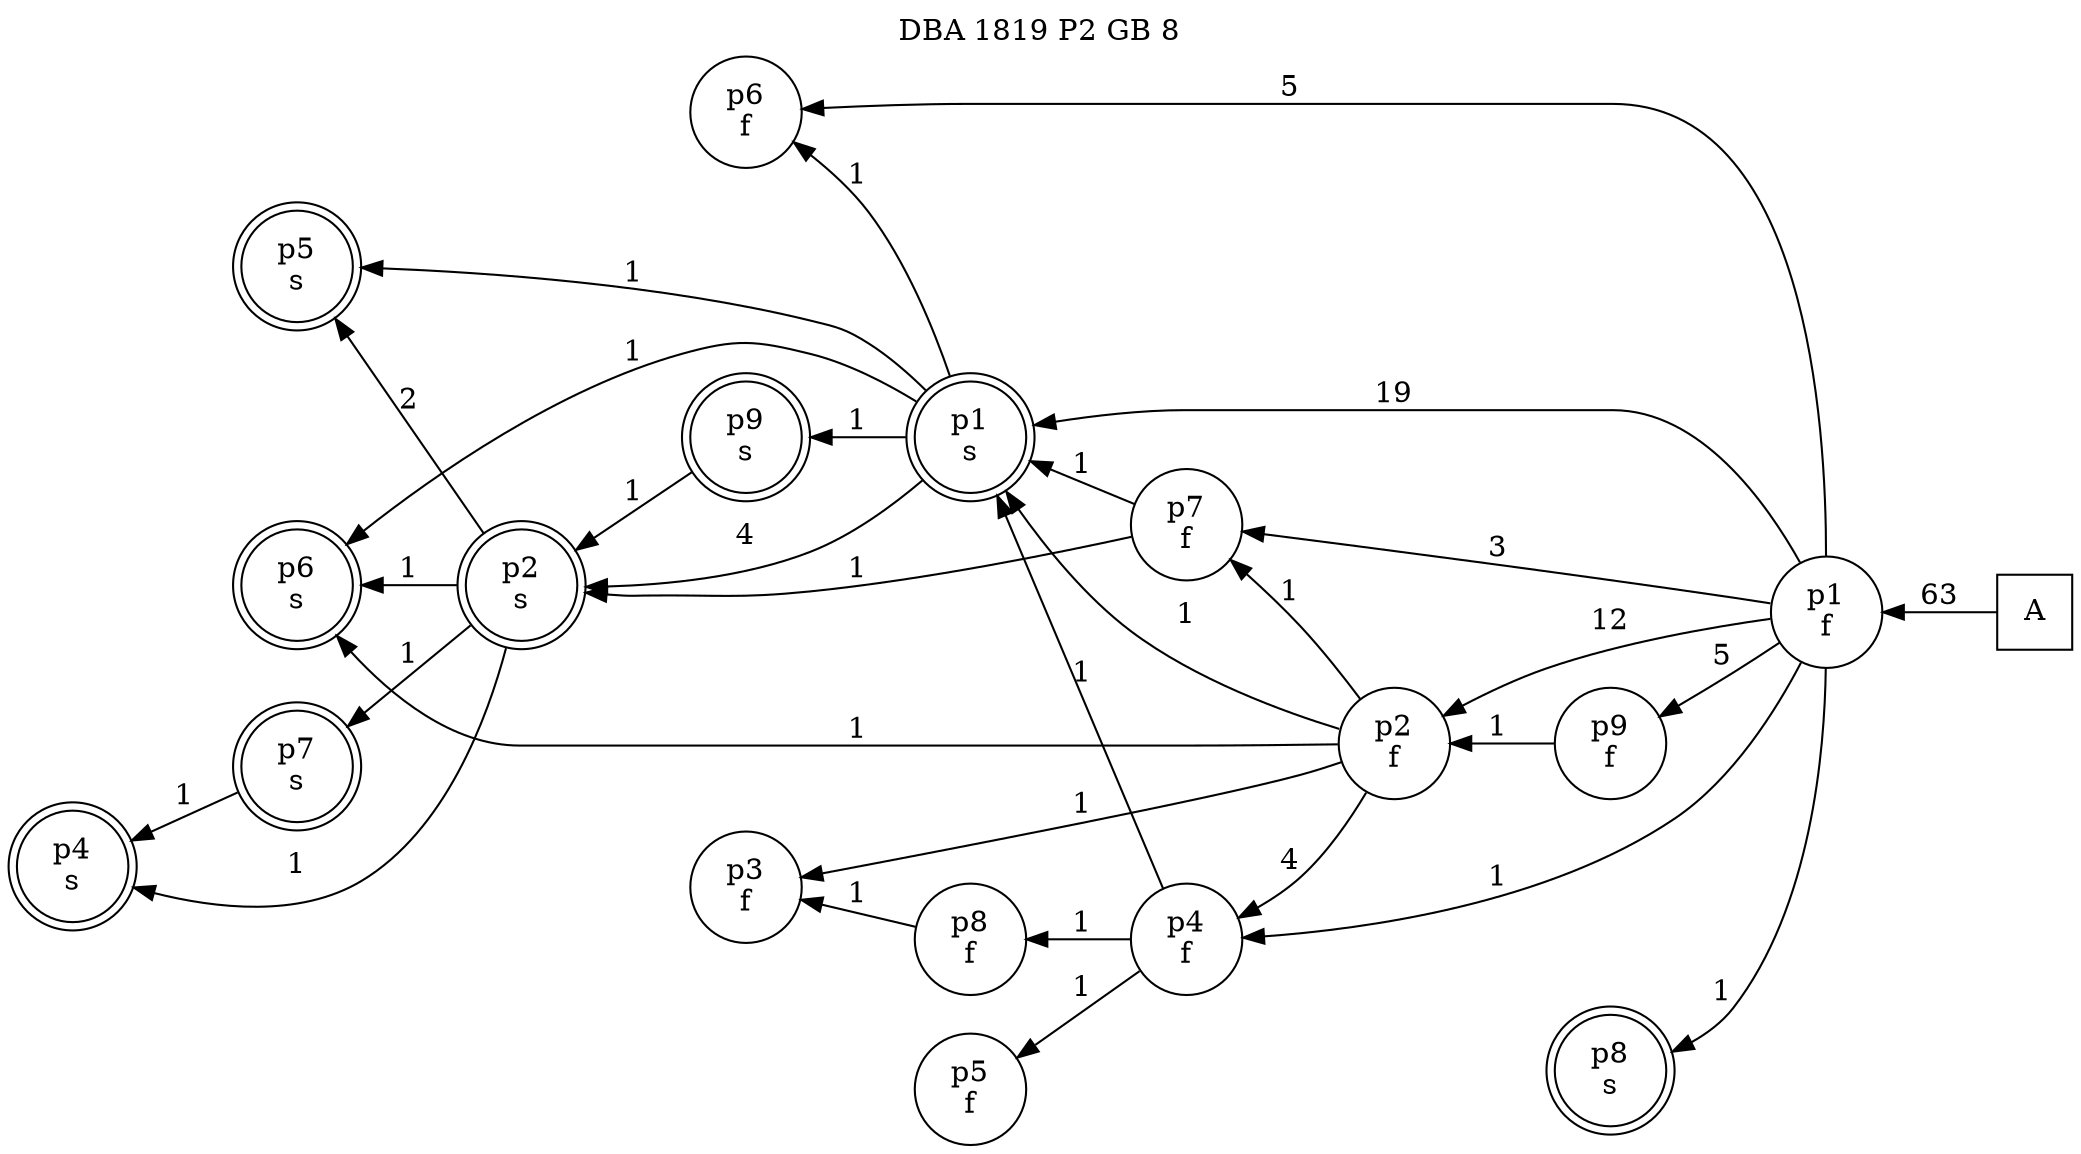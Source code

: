 digraph DBA_1819_P2_GB_8_GOOD {
labelloc="tl"
label= " DBA 1819 P2 GB 8 "
rankdir="RL";
"A" [shape="square" label="A"]
"p1_f" [shape="circle" label="p1
f"]
"p7_f" [shape="circle" label="p7
f"]
"p1_s" [shape="doublecircle" label="p1
s"]
"p2_s" [shape="doublecircle" label="p2
s"]
"p7_s" [shape="doublecircle" label="p7
s"]
"p4_s" [shape="doublecircle" label="p4
s"]
"p5_s" [shape="doublecircle" label="p5
s"]
"p6_s" [shape="doublecircle" label="p6
s"]
"p9_s" [shape="doublecircle" label="p9
s"]
"p6_f" [shape="circle" label="p6
f"]
"p2_f" [shape="circle" label="p2
f"]
"p9_f" [shape="circle" label="p9
f"]
"p4_f" [shape="circle" label="p4
f"]
"p5_f" [shape="circle" label="p5
f"]
"p8_f" [shape="circle" label="p8
f"]
"p3_f" [shape="circle" label="p3
f"]
"p8_s" [shape="doublecircle" label="p8
s"]
"A" -> "p1_f" [ label=63]
"p1_f" -> "p7_f" [ label=3]
"p1_f" -> "p1_s" [ label=19]
"p1_f" -> "p6_f" [ label=5]
"p1_f" -> "p2_f" [ label=12]
"p1_f" -> "p9_f" [ label=5]
"p1_f" -> "p4_f" [ label=1]
"p1_f" -> "p8_s" [ label=1]
"p7_f" -> "p1_s" [ label=1]
"p7_f" -> "p2_s" [ label=1]
"p1_s" -> "p2_s" [ label=4]
"p1_s" -> "p5_s" [ label=1]
"p1_s" -> "p6_s" [ label=1]
"p1_s" -> "p9_s" [ label=1]
"p1_s" -> "p6_f" [ label=1]
"p2_s" -> "p7_s" [ label=1]
"p2_s" -> "p4_s" [ label=1]
"p2_s" -> "p5_s" [ label=2]
"p2_s" -> "p6_s" [ label=1]
"p7_s" -> "p4_s" [ label=1]
"p9_s" -> "p2_s" [ label=1]
"p2_f" -> "p7_f" [ label=1]
"p2_f" -> "p1_s" [ label=1]
"p2_f" -> "p6_s" [ label=1]
"p2_f" -> "p4_f" [ label=4]
"p2_f" -> "p3_f" [ label=1]
"p9_f" -> "p2_f" [ label=1]
"p4_f" -> "p1_s" [ label=1]
"p4_f" -> "p5_f" [ label=1]
"p4_f" -> "p8_f" [ label=1]
"p8_f" -> "p3_f" [ label=1]
}
